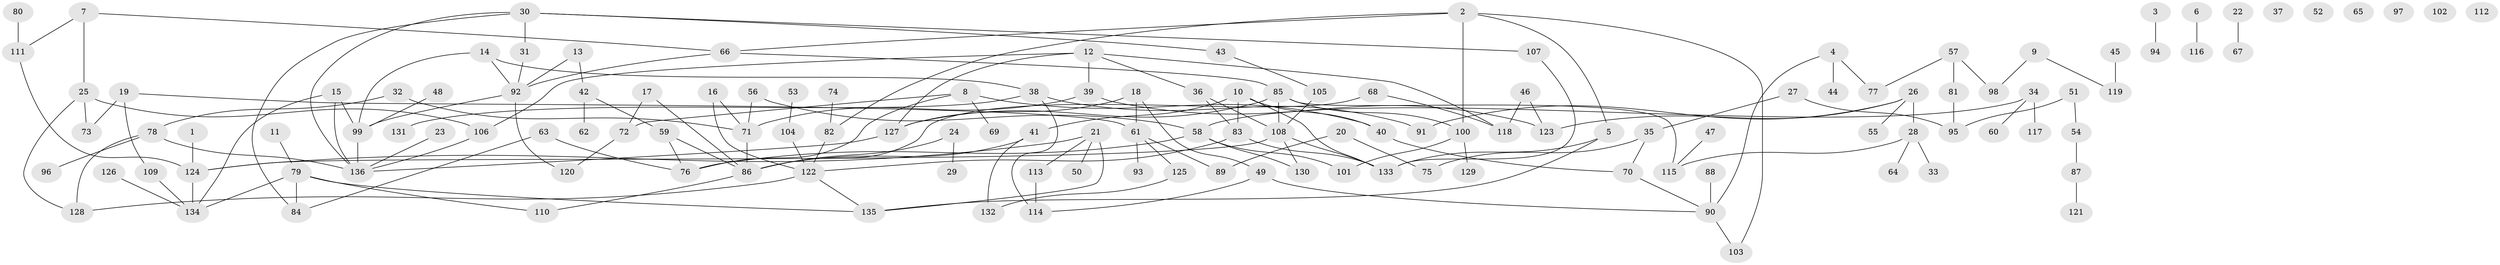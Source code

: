 // coarse degree distribution, {8: 0.03125, 21: 0.03125, 4: 0.125, 5: 0.125, 3: 0.15625, 1: 0.21875, 6: 0.03125, 2: 0.25, 7: 0.03125}
// Generated by graph-tools (version 1.1) at 2025/48/03/04/25 22:48:23]
// undirected, 136 vertices, 173 edges
graph export_dot {
  node [color=gray90,style=filled];
  1;
  2;
  3;
  4;
  5;
  6;
  7;
  8;
  9;
  10;
  11;
  12;
  13;
  14;
  15;
  16;
  17;
  18;
  19;
  20;
  21;
  22;
  23;
  24;
  25;
  26;
  27;
  28;
  29;
  30;
  31;
  32;
  33;
  34;
  35;
  36;
  37;
  38;
  39;
  40;
  41;
  42;
  43;
  44;
  45;
  46;
  47;
  48;
  49;
  50;
  51;
  52;
  53;
  54;
  55;
  56;
  57;
  58;
  59;
  60;
  61;
  62;
  63;
  64;
  65;
  66;
  67;
  68;
  69;
  70;
  71;
  72;
  73;
  74;
  75;
  76;
  77;
  78;
  79;
  80;
  81;
  82;
  83;
  84;
  85;
  86;
  87;
  88;
  89;
  90;
  91;
  92;
  93;
  94;
  95;
  96;
  97;
  98;
  99;
  100;
  101;
  102;
  103;
  104;
  105;
  106;
  107;
  108;
  109;
  110;
  111;
  112;
  113;
  114;
  115;
  116;
  117;
  118;
  119;
  120;
  121;
  122;
  123;
  124;
  125;
  126;
  127;
  128;
  129;
  130;
  131;
  132;
  133;
  134;
  135;
  136;
  1 -- 124;
  2 -- 5;
  2 -- 66;
  2 -- 82;
  2 -- 100;
  2 -- 103;
  3 -- 94;
  4 -- 44;
  4 -- 77;
  4 -- 90;
  5 -- 133;
  5 -- 135;
  6 -- 116;
  7 -- 25;
  7 -- 66;
  7 -- 111;
  8 -- 40;
  8 -- 69;
  8 -- 72;
  8 -- 76;
  9 -- 98;
  9 -- 119;
  10 -- 40;
  10 -- 41;
  10 -- 83;
  10 -- 133;
  11 -- 79;
  12 -- 36;
  12 -- 39;
  12 -- 106;
  12 -- 118;
  12 -- 127;
  13 -- 42;
  13 -- 92;
  14 -- 38;
  14 -- 92;
  14 -- 99;
  15 -- 99;
  15 -- 134;
  15 -- 136;
  16 -- 71;
  16 -- 122;
  17 -- 72;
  17 -- 86;
  18 -- 49;
  18 -- 61;
  18 -- 127;
  19 -- 61;
  19 -- 73;
  19 -- 109;
  20 -- 75;
  20 -- 89;
  21 -- 50;
  21 -- 113;
  21 -- 124;
  21 -- 135;
  22 -- 67;
  23 -- 136;
  24 -- 29;
  24 -- 86;
  25 -- 73;
  25 -- 106;
  25 -- 128;
  26 -- 28;
  26 -- 55;
  26 -- 91;
  26 -- 123;
  27 -- 35;
  27 -- 95;
  28 -- 33;
  28 -- 64;
  28 -- 115;
  30 -- 31;
  30 -- 43;
  30 -- 84;
  30 -- 107;
  30 -- 136;
  31 -- 92;
  32 -- 71;
  32 -- 78;
  34 -- 58;
  34 -- 60;
  34 -- 117;
  35 -- 70;
  35 -- 75;
  36 -- 83;
  36 -- 108;
  38 -- 91;
  38 -- 114;
  38 -- 131;
  39 -- 71;
  39 -- 123;
  40 -- 70;
  41 -- 86;
  41 -- 132;
  42 -- 59;
  42 -- 62;
  43 -- 105;
  45 -- 119;
  46 -- 118;
  46 -- 123;
  47 -- 115;
  48 -- 99;
  49 -- 90;
  49 -- 114;
  51 -- 54;
  51 -- 95;
  53 -- 104;
  54 -- 87;
  56 -- 58;
  56 -- 71;
  57 -- 77;
  57 -- 81;
  57 -- 98;
  58 -- 76;
  58 -- 101;
  58 -- 130;
  59 -- 76;
  59 -- 86;
  61 -- 89;
  61 -- 93;
  61 -- 125;
  63 -- 76;
  63 -- 84;
  66 -- 85;
  66 -- 92;
  68 -- 86;
  68 -- 118;
  70 -- 90;
  71 -- 86;
  72 -- 120;
  74 -- 82;
  78 -- 96;
  78 -- 128;
  78 -- 136;
  79 -- 84;
  79 -- 110;
  79 -- 134;
  79 -- 135;
  80 -- 111;
  81 -- 95;
  82 -- 122;
  83 -- 122;
  83 -- 133;
  85 -- 100;
  85 -- 108;
  85 -- 115;
  85 -- 127;
  86 -- 110;
  87 -- 121;
  88 -- 90;
  90 -- 103;
  92 -- 99;
  92 -- 120;
  99 -- 136;
  100 -- 101;
  100 -- 129;
  104 -- 122;
  105 -- 108;
  106 -- 136;
  107 -- 133;
  108 -- 124;
  108 -- 130;
  108 -- 133;
  109 -- 134;
  111 -- 124;
  113 -- 114;
  122 -- 128;
  122 -- 135;
  124 -- 134;
  125 -- 132;
  126 -- 134;
  127 -- 136;
}
